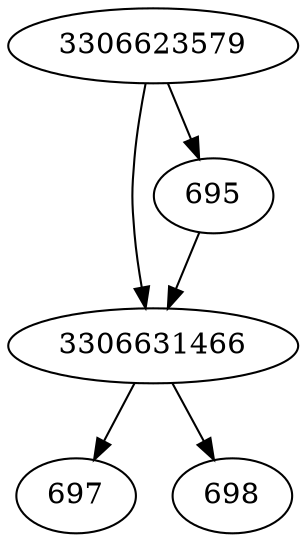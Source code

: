 strict digraph  {
3306631466;
695;
697;
698;
3306623579;
3306631466 -> 697;
3306631466 -> 698;
695 -> 3306631466;
3306623579 -> 695;
3306623579 -> 3306631466;
}
